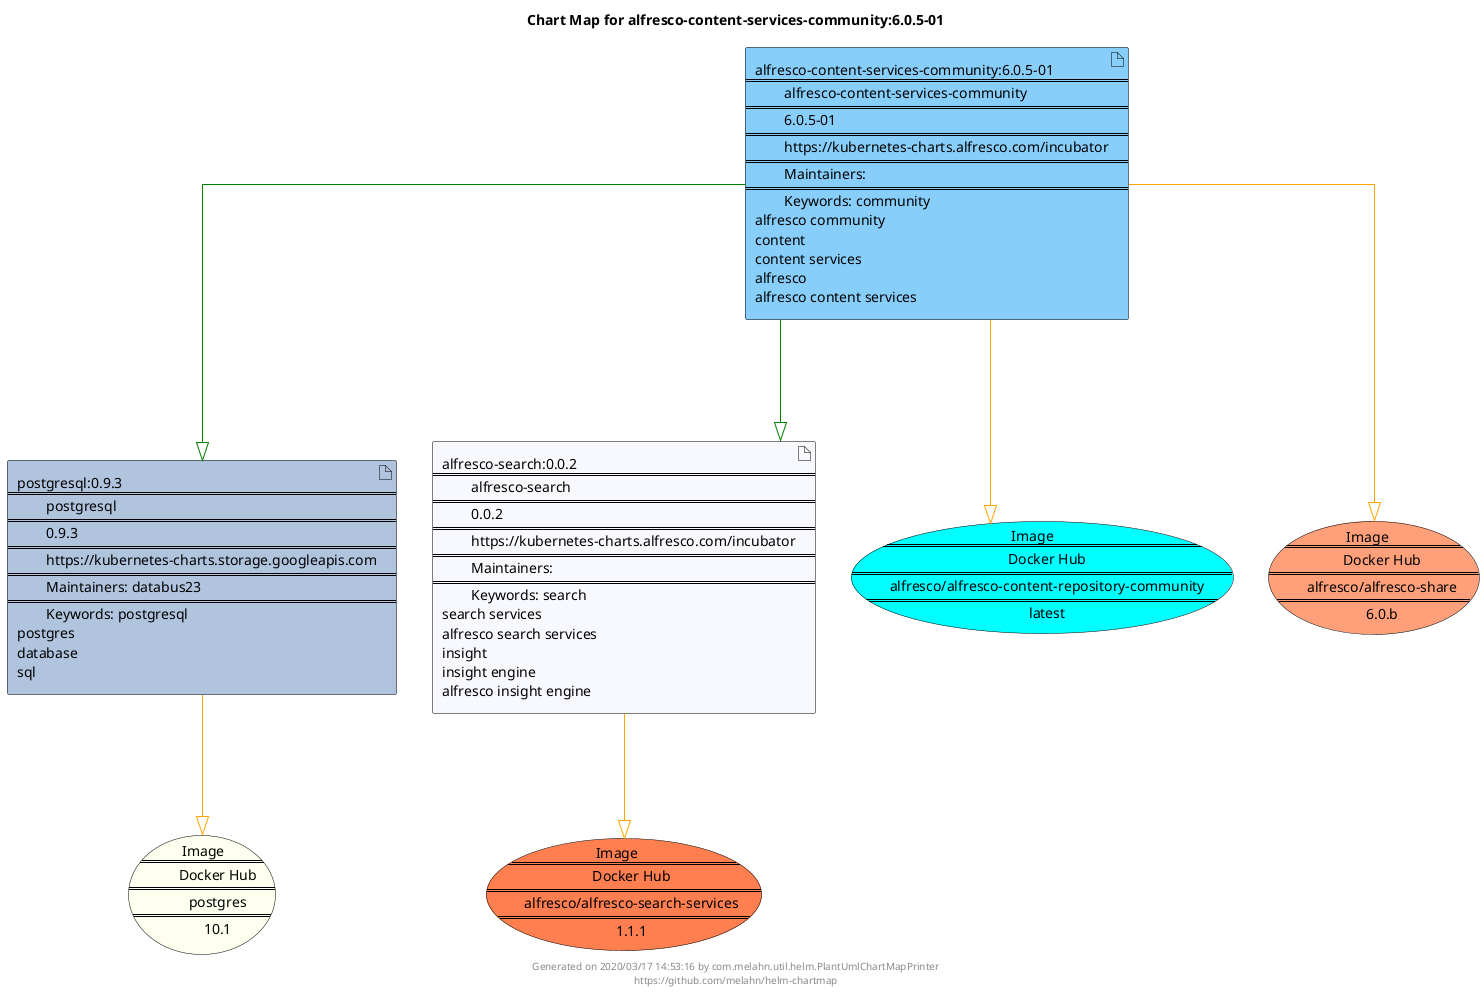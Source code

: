 @startuml
skinparam linetype ortho
skinparam backgroundColor white
skinparam usecaseBorderColor black
skinparam usecaseArrowColor LightSlateGray
skinparam artifactBorderColor black
skinparam artifactArrowColor LightSlateGray

title Chart Map for alfresco-content-services-community:6.0.5-01

'There are 3 referenced Helm Charts
artifact "postgresql:0.9.3\n====\n\tpostgresql\n====\n\t0.9.3\n====\n\thttps://kubernetes-charts.storage.googleapis.com\n====\n\tMaintainers: databus23\n====\n\tKeywords: postgresql\npostgres\ndatabase\nsql" as postgresql_0_9_3 #LightSteelBlue
artifact "alfresco-content-services-community:6.0.5-01\n====\n\talfresco-content-services-community\n====\n\t6.0.5-01\n====\n\thttps://kubernetes-charts.alfresco.com/incubator\n====\n\tMaintainers: \n====\n\tKeywords: community\nalfresco community\ncontent\ncontent services\nalfresco\nalfresco content services" as alfresco_content_services_community_6_0_5_01 #LightSkyBlue
artifact "alfresco-search:0.0.2\n====\n\talfresco-search\n====\n\t0.0.2\n====\n\thttps://kubernetes-charts.alfresco.com/incubator\n====\n\tMaintainers: \n====\n\tKeywords: search\nsearch services\nalfresco search services\ninsight\ninsight engine\nalfresco insight engine" as alfresco_search_0_0_2 #GhostWhite

'There are 4 referenced Docker Images
usecase "Image\n====\n\tDocker Hub\n====\n\talfresco/alfresco-content-repository-community\n====\n\tlatest" as alfresco_alfresco_content_repository_community_latest #Aqua
usecase "Image\n====\n\tDocker Hub\n====\n\talfresco/alfresco-share\n====\n\t6.0.b" as alfresco_alfresco_share_6_0_b #LightSalmon
usecase "Image\n====\n\tDocker Hub\n====\n\tpostgres\n====\n\t10.1" as postgres_10_1 #Ivory
usecase "Image\n====\n\tDocker Hub\n====\n\talfresco/alfresco-search-services\n====\n\t1.1.1" as alfresco_alfresco_search_services_1_1_1 #Coral

'Chart Dependencies
alfresco_content_services_community_6_0_5_01--[#green]-|>alfresco_search_0_0_2
alfresco_content_services_community_6_0_5_01--[#green]-|>postgresql_0_9_3
postgresql_0_9_3--[#orange]-|>postgres_10_1
alfresco_content_services_community_6_0_5_01--[#orange]-|>alfresco_alfresco_share_6_0_b
alfresco_content_services_community_6_0_5_01--[#orange]-|>alfresco_alfresco_content_repository_community_latest
alfresco_search_0_0_2--[#orange]-|>alfresco_alfresco_search_services_1_1_1

center footer Generated on 2020/03/17 14:53:16 by com.melahn.util.helm.PlantUmlChartMapPrinter\nhttps://github.com/melahn/helm-chartmap
@enduml
